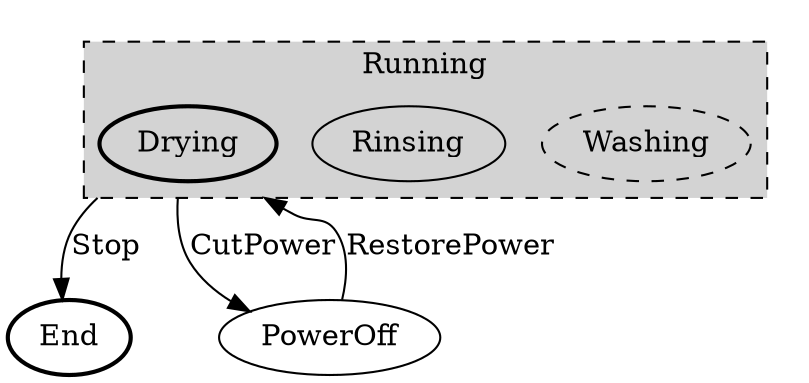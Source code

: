 digraph G {
  compound=true;

  subgraph cluster1001 {
    style=invis;
    subgraph cluster1 {
      style="visible, dashed, filled";
      label = "Running"
      Washing [style="dashed"];
      Rinsing [];
      Drying [style="bold"];
    }
  }
  End [style="bold"];
  PowerOff [];
  Drying -> End [ltail=cluster1, label="Stop"];
  Drying -> PowerOff [ltail=cluster1, label="CutPower"];
  PowerOff -> Drying [lhead=cluster1, label="RestorePower"];
}
